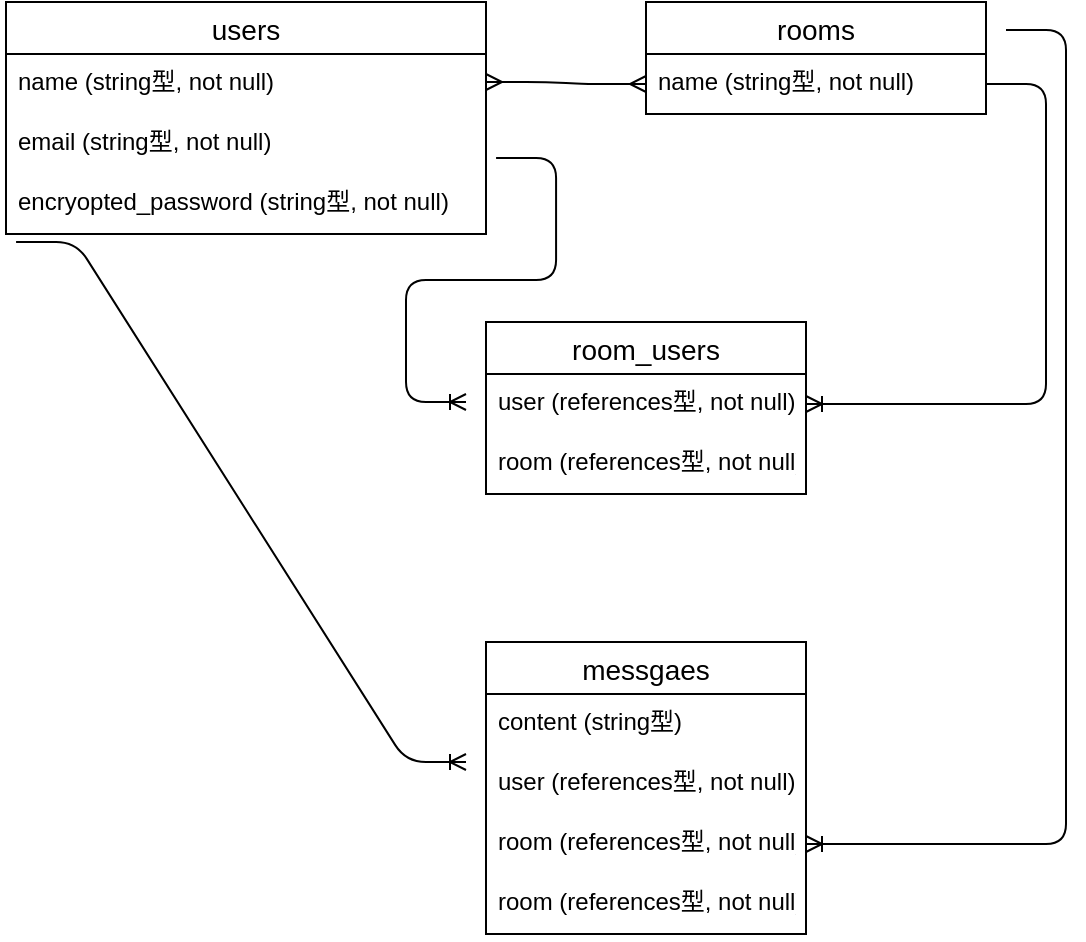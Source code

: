 <mxfile>
    <diagram id="k1pnU5n1gY2IkeqrNUxX" name="ページ1">
        <mxGraphModel dx="248" dy="573" grid="1" gridSize="10" guides="1" tooltips="1" connect="1" arrows="1" fold="1" page="1" pageScale="1" pageWidth="827" pageHeight="1169" math="0" shadow="0">
            <root>
                <mxCell id="0"/>
                <mxCell id="1" parent="0"/>
                <mxCell id="15" value="users" style="swimlane;fontStyle=0;childLayout=stackLayout;horizontal=1;startSize=26;horizontalStack=0;resizeParent=1;resizeParentMax=0;resizeLast=0;collapsible=1;marginBottom=0;align=center;fontSize=14;" vertex="1" parent="1">
                    <mxGeometry x="40" y="80" width="240" height="116" as="geometry"/>
                </mxCell>
                <mxCell id="16" value="name (string型, not null)" style="text;strokeColor=none;fillColor=none;spacingLeft=4;spacingRight=4;overflow=hidden;rotatable=0;points=[[0,0.5],[1,0.5]];portConstraint=eastwest;fontSize=12;" vertex="1" parent="15">
                    <mxGeometry y="26" width="240" height="30" as="geometry"/>
                </mxCell>
                <mxCell id="17" value="email (string型, not null)" style="text;strokeColor=none;fillColor=none;spacingLeft=4;spacingRight=4;overflow=hidden;rotatable=0;points=[[0,0.5],[1,0.5]];portConstraint=eastwest;fontSize=12;" vertex="1" parent="15">
                    <mxGeometry y="56" width="240" height="30" as="geometry"/>
                </mxCell>
                <mxCell id="18" value="encryopted_password (string型, not null)" style="text;strokeColor=none;fillColor=none;spacingLeft=4;spacingRight=4;overflow=hidden;rotatable=0;points=[[0,0.5],[1,0.5]];portConstraint=eastwest;fontSize=12;" vertex="1" parent="15">
                    <mxGeometry y="86" width="240" height="30" as="geometry"/>
                </mxCell>
                <mxCell id="19" value="rooms" style="swimlane;fontStyle=0;childLayout=stackLayout;horizontal=1;startSize=26;horizontalStack=0;resizeParent=1;resizeParentMax=0;resizeLast=0;collapsible=1;marginBottom=0;align=center;fontSize=14;" vertex="1" parent="1">
                    <mxGeometry x="360" y="80" width="170" height="56" as="geometry"/>
                </mxCell>
                <mxCell id="20" value="name (string型, not null)" style="text;strokeColor=none;fillColor=none;spacingLeft=4;spacingRight=4;overflow=hidden;rotatable=0;points=[[0,0.5],[1,0.5]];portConstraint=eastwest;fontSize=12;" vertex="1" parent="19">
                    <mxGeometry y="26" width="170" height="30" as="geometry"/>
                </mxCell>
                <mxCell id="23" value="" style="edgeStyle=entityRelationEdgeStyle;fontSize=12;html=1;endArrow=ERmany;startArrow=ERmany;entryX=0;entryY=0.5;entryDx=0;entryDy=0;" edge="1" parent="1" target="20">
                    <mxGeometry width="100" height="100" relative="1" as="geometry">
                        <mxPoint x="280" y="120" as="sourcePoint"/>
                        <mxPoint x="380" y="20" as="targetPoint"/>
                    </mxGeometry>
                </mxCell>
                <mxCell id="24" value="room_users" style="swimlane;fontStyle=0;childLayout=stackLayout;horizontal=1;startSize=26;horizontalStack=0;resizeParent=1;resizeParentMax=0;resizeLast=0;collapsible=1;marginBottom=0;align=center;fontSize=14;" vertex="1" parent="1">
                    <mxGeometry x="280" y="240" width="160" height="86" as="geometry"/>
                </mxCell>
                <mxCell id="25" value="user (references型, not null)" style="text;strokeColor=none;fillColor=none;spacingLeft=4;spacingRight=4;overflow=hidden;rotatable=0;points=[[0,0.5],[1,0.5]];portConstraint=eastwest;fontSize=12;" vertex="1" parent="24">
                    <mxGeometry y="26" width="160" height="30" as="geometry"/>
                </mxCell>
                <mxCell id="26" value="room (references型, not null)" style="text;strokeColor=none;fillColor=none;spacingLeft=4;spacingRight=4;overflow=hidden;rotatable=0;points=[[0,0.5],[1,0.5]];portConstraint=eastwest;fontSize=12;" vertex="1" parent="24">
                    <mxGeometry y="56" width="160" height="30" as="geometry"/>
                </mxCell>
                <mxCell id="33" value="messgaes" style="swimlane;fontStyle=0;childLayout=stackLayout;horizontal=1;startSize=26;horizontalStack=0;resizeParent=1;resizeParentMax=0;resizeLast=0;collapsible=1;marginBottom=0;align=center;fontSize=14;" vertex="1" parent="1">
                    <mxGeometry x="280" y="400" width="160" height="146" as="geometry"/>
                </mxCell>
                <mxCell id="34" value="content (string型)" style="text;strokeColor=none;fillColor=none;spacingLeft=4;spacingRight=4;overflow=hidden;rotatable=0;points=[[0,0.5],[1,0.5]];portConstraint=eastwest;fontSize=12;" vertex="1" parent="33">
                    <mxGeometry y="26" width="160" height="30" as="geometry"/>
                </mxCell>
                <mxCell id="35" value="user (references型, not null)" style="text;strokeColor=none;fillColor=none;spacingLeft=4;spacingRight=4;overflow=hidden;rotatable=0;points=[[0,0.5],[1,0.5]];portConstraint=eastwest;fontSize=12;" vertex="1" parent="33">
                    <mxGeometry y="56" width="160" height="30" as="geometry"/>
                </mxCell>
                <mxCell id="38" value="room (references型, not null)" style="text;strokeColor=none;fillColor=none;spacingLeft=4;spacingRight=4;overflow=hidden;rotatable=0;points=[[0,0.5],[1,0.5]];portConstraint=eastwest;fontSize=12;" vertex="1" parent="33">
                    <mxGeometry y="86" width="160" height="30" as="geometry"/>
                </mxCell>
                <mxCell id="36" value="room (references型, not null)" style="text;strokeColor=none;fillColor=none;spacingLeft=4;spacingRight=4;overflow=hidden;rotatable=0;points=[[0,0.5],[1,0.5]];portConstraint=eastwest;fontSize=12;" vertex="1" parent="33">
                    <mxGeometry y="116" width="160" height="30" as="geometry"/>
                </mxCell>
                <mxCell id="41" value="" style="edgeStyle=entityRelationEdgeStyle;fontSize=12;html=1;endArrow=ERoneToMany;exitX=1.021;exitY=0.733;exitDx=0;exitDy=0;exitPerimeter=0;" edge="1" parent="1" source="17">
                    <mxGeometry width="100" height="100" relative="1" as="geometry">
                        <mxPoint x="292" y="160" as="sourcePoint"/>
                        <mxPoint x="270" y="280" as="targetPoint"/>
                    </mxGeometry>
                </mxCell>
                <mxCell id="42" value="" style="edgeStyle=entityRelationEdgeStyle;fontSize=12;html=1;endArrow=ERoneToMany;entryX=1;entryY=0.5;entryDx=0;entryDy=0;" edge="1" parent="1" target="25">
                    <mxGeometry width="100" height="100" relative="1" as="geometry">
                        <mxPoint x="530" y="121" as="sourcePoint"/>
                        <mxPoint x="480" y="280" as="targetPoint"/>
                    </mxGeometry>
                </mxCell>
                <mxCell id="43" value="" style="edgeStyle=entityRelationEdgeStyle;fontSize=12;html=1;endArrow=ERoneToMany;exitX=0.021;exitY=1.133;exitDx=0;exitDy=0;exitPerimeter=0;" edge="1" parent="1" source="18">
                    <mxGeometry width="100" height="100" relative="1" as="geometry">
                        <mxPoint x="270" y="196" as="sourcePoint"/>
                        <mxPoint x="270" y="460" as="targetPoint"/>
                    </mxGeometry>
                </mxCell>
                <mxCell id="47" value="" style="edgeStyle=entityRelationEdgeStyle;fontSize=12;html=1;endArrow=ERoneToMany;" edge="1" parent="1" target="38">
                    <mxGeometry width="100" height="100" relative="1" as="geometry">
                        <mxPoint x="540" y="94" as="sourcePoint"/>
                        <mxPoint x="570" y="450" as="targetPoint"/>
                    </mxGeometry>
                </mxCell>
            </root>
        </mxGraphModel>
    </diagram>
</mxfile>